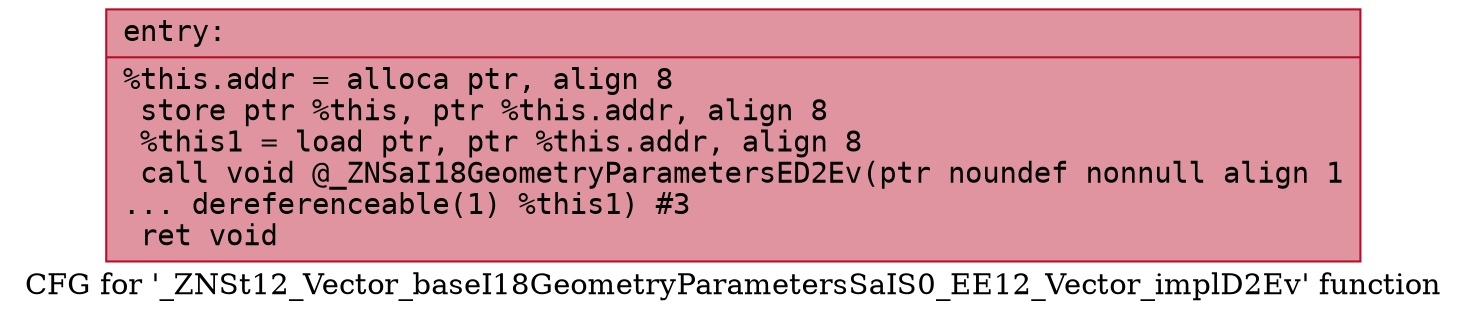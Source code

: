 digraph "CFG for '_ZNSt12_Vector_baseI18GeometryParametersSaIS0_EE12_Vector_implD2Ev' function" {
	label="CFG for '_ZNSt12_Vector_baseI18GeometryParametersSaIS0_EE12_Vector_implD2Ev' function";

	Node0x562c4e4df310 [shape=record,color="#b70d28ff", style=filled, fillcolor="#b70d2870" fontname="Courier",label="{entry:\l|  %this.addr = alloca ptr, align 8\l  store ptr %this, ptr %this.addr, align 8\l  %this1 = load ptr, ptr %this.addr, align 8\l  call void @_ZNSaI18GeometryParametersED2Ev(ptr noundef nonnull align 1\l... dereferenceable(1) %this1) #3\l  ret void\l}"];
}
